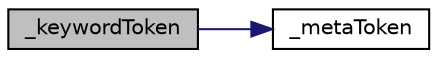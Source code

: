 digraph "_keywordToken"
{
 // LATEX_PDF_SIZE
  edge [fontname="Helvetica",fontsize="10",labelfontname="Helvetica",labelfontsize="10"];
  node [fontname="Helvetica",fontsize="10",shape=record];
  rankdir="LR";
  Node1 [label="_keywordToken",height=0.2,width=0.4,color="black", fillcolor="grey75", style="filled", fontcolor="black",tooltip="Create a keyword token with provided value - the name of the keyword, a type of the token keyword,..."];
  Node1 -> Node2 [color="midnightblue",fontsize="10",style="solid",fontname="Helvetica"];
  Node2 [label="_metaToken",height=0.2,width=0.4,color="black", fillcolor="white", style="filled",URL="$db/d58/group__TOKEN.html#ga9c13cec7fe6ab58b2e7d22772a7c2305",tooltip="Create a meta token which has no value yet, but has a specified storage, type, and location of the to..."];
}

